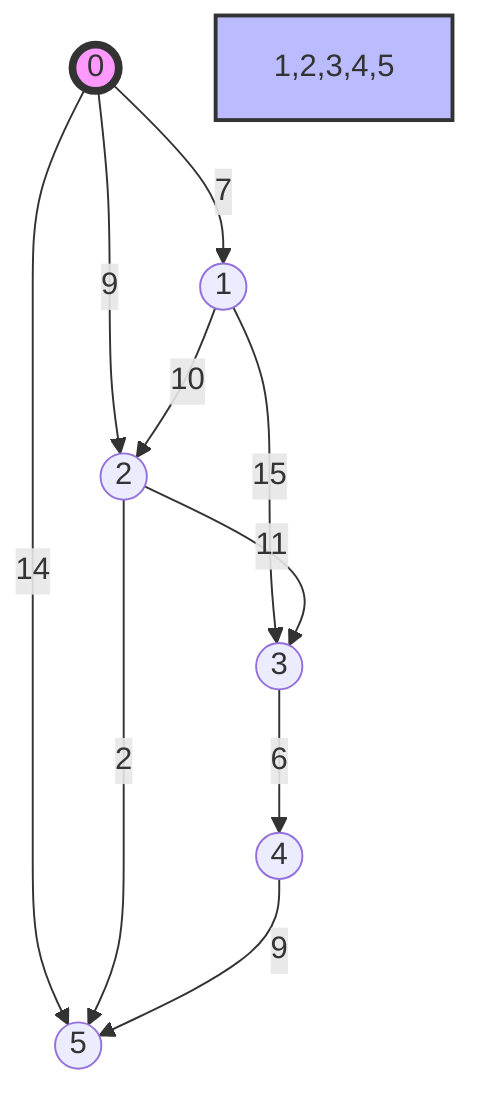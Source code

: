 graph TD
    0((0)) -->|7| 1((1))
    0 -->|9| 2((2))
    0 -->|14| 5((5))
    1 -->|10| 2((2))
    1 -->|15| 3((3))
    2 -->|11| 3((3))
    2 -->|2| 5((5))
    3 -->|6| 4((4))
    4 -->|9| 5((5))

    style 0 fill:#f9f,stroke:#333,stroke-width:4px
    style 1,2,3,4,5 fill:#bbf,stroke:#333,stroke-width:2px

    classDef highlight stroke-width:3px,stroke:#f66